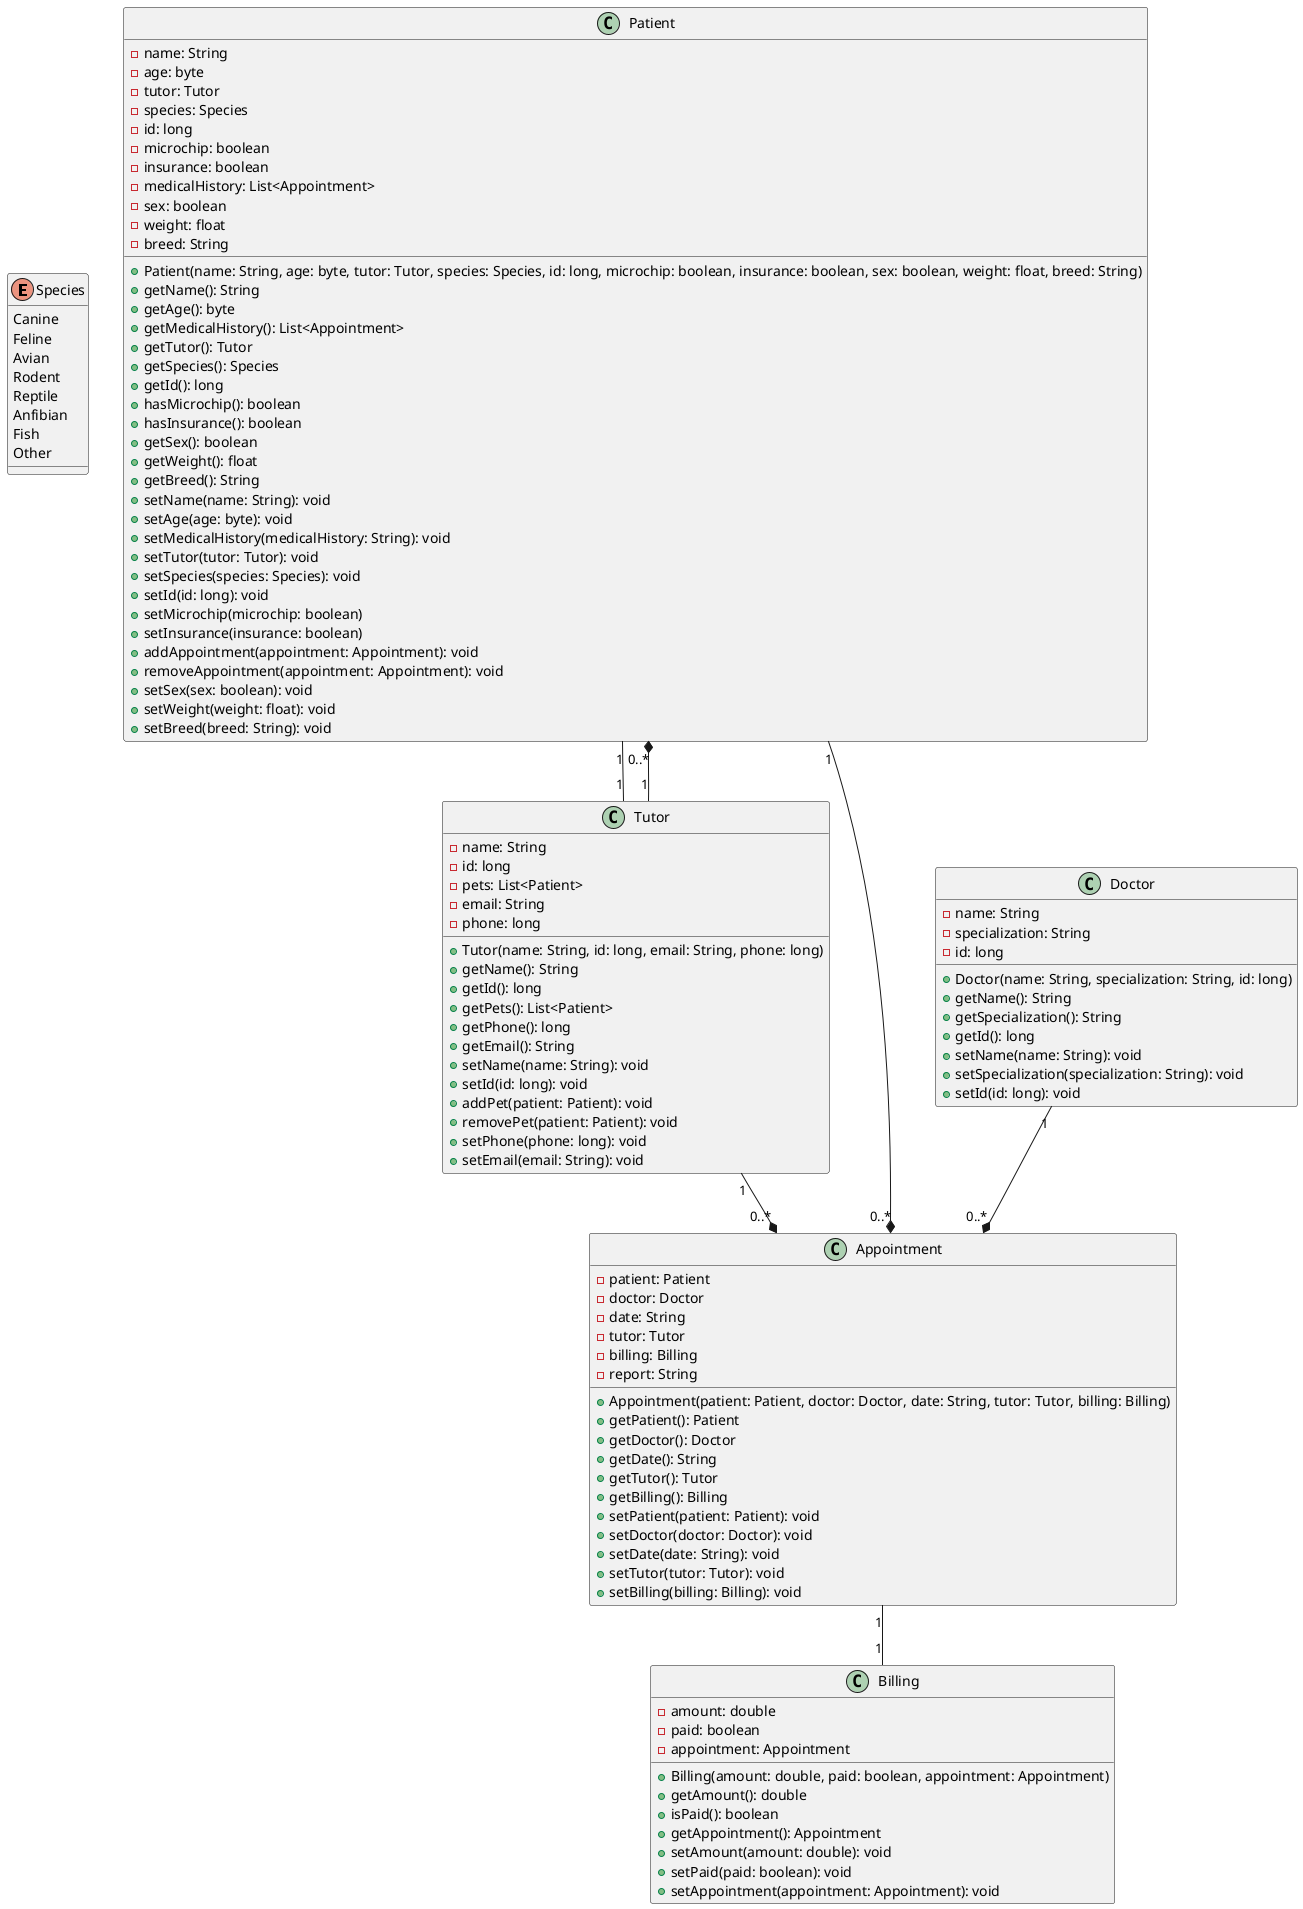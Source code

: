 @startuml
enum Species {
  Canine
  Feline
  Avian
  Rodent
  Reptile
  Anfibian
  Fish
  Other
}

class Patient {
  - name: String
  - age: byte
  - tutor: Tutor
  - species: Species
  - id: long
  - microchip: boolean
  - insurance: boolean
  - medicalHistory: List<Appointment>
  - sex: boolean
  - weight: float
  - breed: String
  + Patient(name: String, age: byte, tutor: Tutor, species: Species, id: long, microchip: boolean, insurance: boolean, sex: boolean, weight: float, breed: String)
  + getName(): String
  + getAge(): byte
  + getMedicalHistory(): List<Appointment>
  + getTutor(): Tutor
  + getSpecies(): Species
  + getId(): long
  + hasMicrochip(): boolean
  + hasInsurance(): boolean
  + getSex(): boolean
  + getWeight(): float
  + getBreed(): String
  + setName(name: String): void
  + setAge(age: byte): void
  + setMedicalHistory(medicalHistory: String): void
  + setTutor(tutor: Tutor): void
  + setSpecies(species: Species): void
  + setId(id: long): void
  + setMicrochip(microchip: boolean)
  + setInsurance(insurance: boolean)
  + addAppointment(appointment: Appointment): void
  + removeAppointment(appointment: Appointment): void
  + setSex(sex: boolean): void
  + setWeight(weight: float): void
  + setBreed(breed: String): void
}

class Tutor {
  - name: String
  - id: long
  - pets: List<Patient>
  - email: String
  - phone: long
  + Tutor(name: String, id: long, email: String, phone: long)
  + getName(): String
  + getId(): long
  + getPets(): List<Patient>
  + getPhone(): long
  + getEmail(): String
  + setName(name: String): void
  + setId(id: long): void
  + addPet(patient: Patient): void
  + removePet(patient: Patient): void
  + setPhone(phone: long): void
  + setEmail(email: String): void
}

class Doctor {
  - name: String
  - specialization: String
  - id: long
  + Doctor(name: String, specialization: String, id: long)
  + getName(): String
  + getSpecialization(): String
  + getId(): long
  + setName(name: String): void
  + setSpecialization(specialization: String): void
  + setId(id: long): void
}

class Appointment {
  - patient: Patient
  - doctor: Doctor
  - date: String
  - tutor: Tutor
  - billing: Billing
  - report: String
  + Appointment(patient: Patient, doctor: Doctor, date: String, tutor: Tutor, billing: Billing)
  + getPatient(): Patient
  + getDoctor(): Doctor
  + getDate(): String
  + getTutor(): Tutor
  + getBilling(): Billing
  + setPatient(patient: Patient): void
  + setDoctor(doctor: Doctor): void
  + setDate(date: String): void
  + setTutor(tutor: Tutor): void
  + setBilling(billing: Billing): void
}

class Billing {
  - amount: double
  - paid: boolean
  - appointment: Appointment
  + Billing(amount: double, paid: boolean, appointment: Appointment)
  + getAmount(): double
  + isPaid(): boolean
  + getAppointment(): Appointment
  + setAmount(amount: double): void
  + setPaid(paid: boolean): void
  + setAppointment(appointment: Appointment): void
}

Patient "1" -- "1" Tutor
Tutor "1" --* "0..*" Patient
Patient "1" --* "0..*" Appointment
Doctor "1" --* "0..*" Appointment
Tutor "1" --* "0..*" Appointment
Appointment "1" -- "1" Billing
@enduml